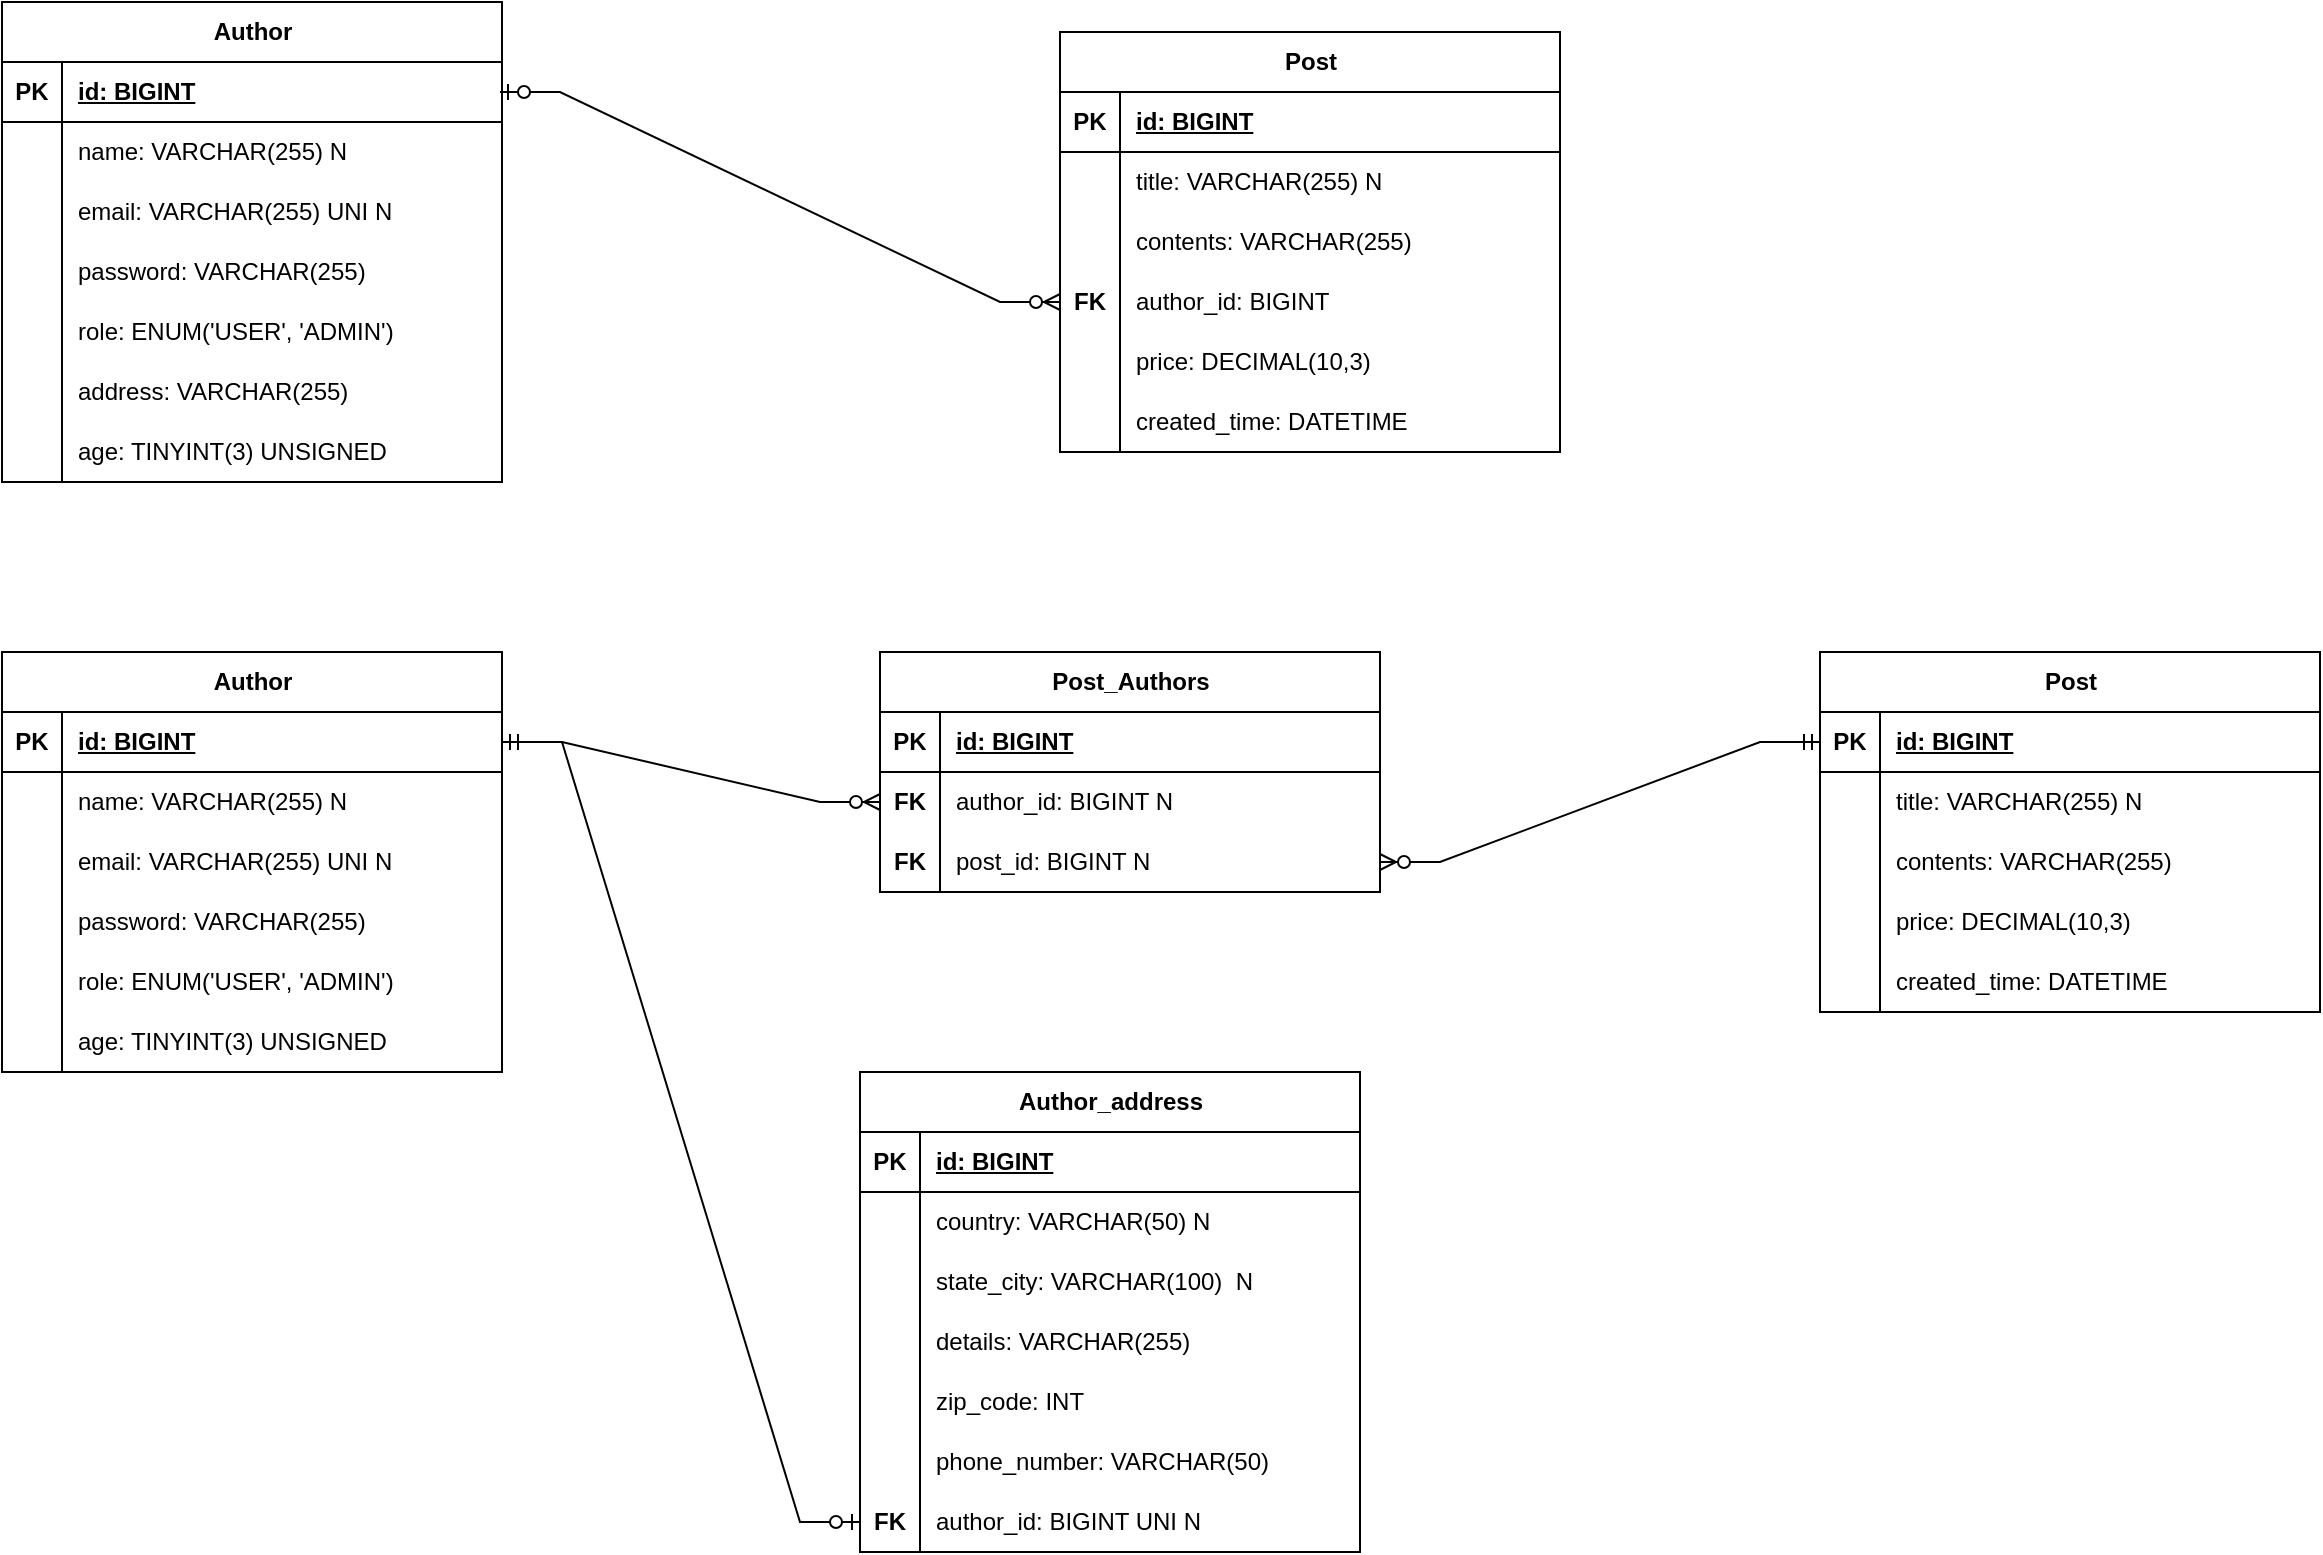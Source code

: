 <mxfile version="22.1.3" type="device">
  <diagram id="2Z0hgvbsrfVd4BnbN48x" name="페이지-1">
    <mxGraphModel dx="3225" dy="2504" grid="1" gridSize="10" guides="1" tooltips="1" connect="1" arrows="1" fold="1" page="1" pageScale="1" pageWidth="827" pageHeight="1169" math="0" shadow="0">
      <root>
        <mxCell id="0" />
        <mxCell id="1" parent="0" />
        <mxCell id="gBR6HZBk7JDJYlrjuQfi-1" value="Author" style="shape=table;startSize=30;container=1;collapsible=1;childLayout=tableLayout;fixedRows=1;rowLines=0;fontStyle=1;align=center;resizeLast=1;html=1;" vertex="1" parent="1">
          <mxGeometry x="500" y="-20" width="250" height="240" as="geometry" />
        </mxCell>
        <mxCell id="gBR6HZBk7JDJYlrjuQfi-2" value="" style="shape=tableRow;horizontal=0;startSize=0;swimlaneHead=0;swimlaneBody=0;fillColor=none;collapsible=0;dropTarget=0;points=[[0,0.5],[1,0.5]];portConstraint=eastwest;top=0;left=0;right=0;bottom=1;" vertex="1" parent="gBR6HZBk7JDJYlrjuQfi-1">
          <mxGeometry y="30" width="250" height="30" as="geometry" />
        </mxCell>
        <mxCell id="gBR6HZBk7JDJYlrjuQfi-3" value="PK" style="shape=partialRectangle;connectable=0;fillColor=none;top=0;left=0;bottom=0;right=0;fontStyle=1;overflow=hidden;whiteSpace=wrap;html=1;" vertex="1" parent="gBR6HZBk7JDJYlrjuQfi-2">
          <mxGeometry width="30" height="30" as="geometry">
            <mxRectangle width="30" height="30" as="alternateBounds" />
          </mxGeometry>
        </mxCell>
        <mxCell id="gBR6HZBk7JDJYlrjuQfi-4" value="id: BIGINT" style="shape=partialRectangle;connectable=0;fillColor=none;top=0;left=0;bottom=0;right=0;align=left;spacingLeft=6;fontStyle=5;overflow=hidden;whiteSpace=wrap;html=1;" vertex="1" parent="gBR6HZBk7JDJYlrjuQfi-2">
          <mxGeometry x="30" width="220" height="30" as="geometry">
            <mxRectangle width="220" height="30" as="alternateBounds" />
          </mxGeometry>
        </mxCell>
        <mxCell id="gBR6HZBk7JDJYlrjuQfi-5" value="" style="shape=tableRow;horizontal=0;startSize=0;swimlaneHead=0;swimlaneBody=0;fillColor=none;collapsible=0;dropTarget=0;points=[[0,0.5],[1,0.5]];portConstraint=eastwest;top=0;left=0;right=0;bottom=0;" vertex="1" parent="gBR6HZBk7JDJYlrjuQfi-1">
          <mxGeometry y="60" width="250" height="30" as="geometry" />
        </mxCell>
        <mxCell id="gBR6HZBk7JDJYlrjuQfi-6" value="" style="shape=partialRectangle;connectable=0;fillColor=none;top=0;left=0;bottom=0;right=0;editable=1;overflow=hidden;whiteSpace=wrap;html=1;" vertex="1" parent="gBR6HZBk7JDJYlrjuQfi-5">
          <mxGeometry width="30" height="30" as="geometry">
            <mxRectangle width="30" height="30" as="alternateBounds" />
          </mxGeometry>
        </mxCell>
        <mxCell id="gBR6HZBk7JDJYlrjuQfi-7" value="name: VARCHAR(255) N" style="shape=partialRectangle;connectable=0;fillColor=none;top=0;left=0;bottom=0;right=0;align=left;spacingLeft=6;overflow=hidden;whiteSpace=wrap;html=1;" vertex="1" parent="gBR6HZBk7JDJYlrjuQfi-5">
          <mxGeometry x="30" width="220" height="30" as="geometry">
            <mxRectangle width="220" height="30" as="alternateBounds" />
          </mxGeometry>
        </mxCell>
        <mxCell id="gBR6HZBk7JDJYlrjuQfi-8" value="" style="shape=tableRow;horizontal=0;startSize=0;swimlaneHead=0;swimlaneBody=0;fillColor=none;collapsible=0;dropTarget=0;points=[[0,0.5],[1,0.5]];portConstraint=eastwest;top=0;left=0;right=0;bottom=0;" vertex="1" parent="gBR6HZBk7JDJYlrjuQfi-1">
          <mxGeometry y="90" width="250" height="30" as="geometry" />
        </mxCell>
        <mxCell id="gBR6HZBk7JDJYlrjuQfi-9" value="" style="shape=partialRectangle;connectable=0;fillColor=none;top=0;left=0;bottom=0;right=0;editable=1;overflow=hidden;whiteSpace=wrap;html=1;" vertex="1" parent="gBR6HZBk7JDJYlrjuQfi-8">
          <mxGeometry width="30" height="30" as="geometry">
            <mxRectangle width="30" height="30" as="alternateBounds" />
          </mxGeometry>
        </mxCell>
        <mxCell id="gBR6HZBk7JDJYlrjuQfi-10" value="email: VARCHAR(255) UNI N" style="shape=partialRectangle;connectable=0;fillColor=none;top=0;left=0;bottom=0;right=0;align=left;spacingLeft=6;overflow=hidden;whiteSpace=wrap;html=1;" vertex="1" parent="gBR6HZBk7JDJYlrjuQfi-8">
          <mxGeometry x="30" width="220" height="30" as="geometry">
            <mxRectangle width="220" height="30" as="alternateBounds" />
          </mxGeometry>
        </mxCell>
        <mxCell id="gBR6HZBk7JDJYlrjuQfi-11" value="" style="shape=tableRow;horizontal=0;startSize=0;swimlaneHead=0;swimlaneBody=0;fillColor=none;collapsible=0;dropTarget=0;points=[[0,0.5],[1,0.5]];portConstraint=eastwest;top=0;left=0;right=0;bottom=0;" vertex="1" parent="gBR6HZBk7JDJYlrjuQfi-1">
          <mxGeometry y="120" width="250" height="30" as="geometry" />
        </mxCell>
        <mxCell id="gBR6HZBk7JDJYlrjuQfi-12" value="" style="shape=partialRectangle;connectable=0;fillColor=none;top=0;left=0;bottom=0;right=0;editable=1;overflow=hidden;whiteSpace=wrap;html=1;" vertex="1" parent="gBR6HZBk7JDJYlrjuQfi-11">
          <mxGeometry width="30" height="30" as="geometry">
            <mxRectangle width="30" height="30" as="alternateBounds" />
          </mxGeometry>
        </mxCell>
        <mxCell id="gBR6HZBk7JDJYlrjuQfi-13" value="password: VARCHAR(255)" style="shape=partialRectangle;connectable=0;fillColor=none;top=0;left=0;bottom=0;right=0;align=left;spacingLeft=6;overflow=hidden;whiteSpace=wrap;html=1;" vertex="1" parent="gBR6HZBk7JDJYlrjuQfi-11">
          <mxGeometry x="30" width="220" height="30" as="geometry">
            <mxRectangle width="220" height="30" as="alternateBounds" />
          </mxGeometry>
        </mxCell>
        <mxCell id="gBR6HZBk7JDJYlrjuQfi-14" value="" style="shape=tableRow;horizontal=0;startSize=0;swimlaneHead=0;swimlaneBody=0;fillColor=none;collapsible=0;dropTarget=0;points=[[0,0.5],[1,0.5]];portConstraint=eastwest;top=0;left=0;right=0;bottom=0;" vertex="1" parent="gBR6HZBk7JDJYlrjuQfi-1">
          <mxGeometry y="150" width="250" height="30" as="geometry" />
        </mxCell>
        <mxCell id="gBR6HZBk7JDJYlrjuQfi-15" value="" style="shape=partialRectangle;connectable=0;fillColor=none;top=0;left=0;bottom=0;right=0;editable=1;overflow=hidden;whiteSpace=wrap;html=1;" vertex="1" parent="gBR6HZBk7JDJYlrjuQfi-14">
          <mxGeometry width="30" height="30" as="geometry">
            <mxRectangle width="30" height="30" as="alternateBounds" />
          </mxGeometry>
        </mxCell>
        <mxCell id="gBR6HZBk7JDJYlrjuQfi-16" value="role: ENUM(&#39;USER&#39;, &#39;ADMIN&#39;)" style="shape=partialRectangle;connectable=0;fillColor=none;top=0;left=0;bottom=0;right=0;align=left;spacingLeft=6;overflow=hidden;whiteSpace=wrap;html=1;" vertex="1" parent="gBR6HZBk7JDJYlrjuQfi-14">
          <mxGeometry x="30" width="220" height="30" as="geometry">
            <mxRectangle width="220" height="30" as="alternateBounds" />
          </mxGeometry>
        </mxCell>
        <mxCell id="gBR6HZBk7JDJYlrjuQfi-17" value="" style="shape=tableRow;horizontal=0;startSize=0;swimlaneHead=0;swimlaneBody=0;fillColor=none;collapsible=0;dropTarget=0;points=[[0,0.5],[1,0.5]];portConstraint=eastwest;top=0;left=0;right=0;bottom=0;" vertex="1" parent="gBR6HZBk7JDJYlrjuQfi-1">
          <mxGeometry y="180" width="250" height="30" as="geometry" />
        </mxCell>
        <mxCell id="gBR6HZBk7JDJYlrjuQfi-18" value="" style="shape=partialRectangle;connectable=0;fillColor=none;top=0;left=0;bottom=0;right=0;editable=1;overflow=hidden;whiteSpace=wrap;html=1;" vertex="1" parent="gBR6HZBk7JDJYlrjuQfi-17">
          <mxGeometry width="30" height="30" as="geometry">
            <mxRectangle width="30" height="30" as="alternateBounds" />
          </mxGeometry>
        </mxCell>
        <mxCell id="gBR6HZBk7JDJYlrjuQfi-19" value="address: VARCHAR(255)" style="shape=partialRectangle;connectable=0;fillColor=none;top=0;left=0;bottom=0;right=0;align=left;spacingLeft=6;overflow=hidden;whiteSpace=wrap;html=1;" vertex="1" parent="gBR6HZBk7JDJYlrjuQfi-17">
          <mxGeometry x="30" width="220" height="30" as="geometry">
            <mxRectangle width="220" height="30" as="alternateBounds" />
          </mxGeometry>
        </mxCell>
        <mxCell id="gBR6HZBk7JDJYlrjuQfi-20" value="" style="shape=tableRow;horizontal=0;startSize=0;swimlaneHead=0;swimlaneBody=0;fillColor=none;collapsible=0;dropTarget=0;points=[[0,0.5],[1,0.5]];portConstraint=eastwest;top=0;left=0;right=0;bottom=0;" vertex="1" parent="gBR6HZBk7JDJYlrjuQfi-1">
          <mxGeometry y="210" width="250" height="30" as="geometry" />
        </mxCell>
        <mxCell id="gBR6HZBk7JDJYlrjuQfi-21" value="" style="shape=partialRectangle;connectable=0;fillColor=none;top=0;left=0;bottom=0;right=0;editable=1;overflow=hidden;whiteSpace=wrap;html=1;" vertex="1" parent="gBR6HZBk7JDJYlrjuQfi-20">
          <mxGeometry width="30" height="30" as="geometry">
            <mxRectangle width="30" height="30" as="alternateBounds" />
          </mxGeometry>
        </mxCell>
        <mxCell id="gBR6HZBk7JDJYlrjuQfi-22" value="age: TINYINT(3) UNSIGNED" style="shape=partialRectangle;connectable=0;fillColor=none;top=0;left=0;bottom=0;right=0;align=left;spacingLeft=6;overflow=hidden;whiteSpace=wrap;html=1;" vertex="1" parent="gBR6HZBk7JDJYlrjuQfi-20">
          <mxGeometry x="30" width="220" height="30" as="geometry">
            <mxRectangle width="220" height="30" as="alternateBounds" />
          </mxGeometry>
        </mxCell>
        <mxCell id="gBR6HZBk7JDJYlrjuQfi-23" value="Post" style="shape=table;startSize=30;container=1;collapsible=1;childLayout=tableLayout;fixedRows=1;rowLines=0;fontStyle=1;align=center;resizeLast=1;html=1;" vertex="1" parent="1">
          <mxGeometry x="1029" y="-5" width="250" height="210" as="geometry" />
        </mxCell>
        <mxCell id="gBR6HZBk7JDJYlrjuQfi-24" value="" style="shape=tableRow;horizontal=0;startSize=0;swimlaneHead=0;swimlaneBody=0;fillColor=none;collapsible=0;dropTarget=0;points=[[0,0.5],[1,0.5]];portConstraint=eastwest;top=0;left=0;right=0;bottom=1;" vertex="1" parent="gBR6HZBk7JDJYlrjuQfi-23">
          <mxGeometry y="30" width="250" height="30" as="geometry" />
        </mxCell>
        <mxCell id="gBR6HZBk7JDJYlrjuQfi-25" value="PK" style="shape=partialRectangle;connectable=0;fillColor=none;top=0;left=0;bottom=0;right=0;fontStyle=1;overflow=hidden;whiteSpace=wrap;html=1;" vertex="1" parent="gBR6HZBk7JDJYlrjuQfi-24">
          <mxGeometry width="30" height="30" as="geometry">
            <mxRectangle width="30" height="30" as="alternateBounds" />
          </mxGeometry>
        </mxCell>
        <mxCell id="gBR6HZBk7JDJYlrjuQfi-26" value="id: BIGINT" style="shape=partialRectangle;connectable=0;fillColor=none;top=0;left=0;bottom=0;right=0;align=left;spacingLeft=6;fontStyle=5;overflow=hidden;whiteSpace=wrap;html=1;" vertex="1" parent="gBR6HZBk7JDJYlrjuQfi-24">
          <mxGeometry x="30" width="220" height="30" as="geometry">
            <mxRectangle width="220" height="30" as="alternateBounds" />
          </mxGeometry>
        </mxCell>
        <mxCell id="gBR6HZBk7JDJYlrjuQfi-27" value="" style="shape=tableRow;horizontal=0;startSize=0;swimlaneHead=0;swimlaneBody=0;fillColor=none;collapsible=0;dropTarget=0;points=[[0,0.5],[1,0.5]];portConstraint=eastwest;top=0;left=0;right=0;bottom=0;" vertex="1" parent="gBR6HZBk7JDJYlrjuQfi-23">
          <mxGeometry y="60" width="250" height="30" as="geometry" />
        </mxCell>
        <mxCell id="gBR6HZBk7JDJYlrjuQfi-28" value="" style="shape=partialRectangle;connectable=0;fillColor=none;top=0;left=0;bottom=0;right=0;editable=1;overflow=hidden;whiteSpace=wrap;html=1;" vertex="1" parent="gBR6HZBk7JDJYlrjuQfi-27">
          <mxGeometry width="30" height="30" as="geometry">
            <mxRectangle width="30" height="30" as="alternateBounds" />
          </mxGeometry>
        </mxCell>
        <mxCell id="gBR6HZBk7JDJYlrjuQfi-29" value="title: VARCHAR(255) N" style="shape=partialRectangle;connectable=0;fillColor=none;top=0;left=0;bottom=0;right=0;align=left;spacingLeft=6;overflow=hidden;whiteSpace=wrap;html=1;" vertex="1" parent="gBR6HZBk7JDJYlrjuQfi-27">
          <mxGeometry x="30" width="220" height="30" as="geometry">
            <mxRectangle width="220" height="30" as="alternateBounds" />
          </mxGeometry>
        </mxCell>
        <mxCell id="gBR6HZBk7JDJYlrjuQfi-30" value="" style="shape=tableRow;horizontal=0;startSize=0;swimlaneHead=0;swimlaneBody=0;fillColor=none;collapsible=0;dropTarget=0;points=[[0,0.5],[1,0.5]];portConstraint=eastwest;top=0;left=0;right=0;bottom=0;" vertex="1" parent="gBR6HZBk7JDJYlrjuQfi-23">
          <mxGeometry y="90" width="250" height="30" as="geometry" />
        </mxCell>
        <mxCell id="gBR6HZBk7JDJYlrjuQfi-31" value="" style="shape=partialRectangle;connectable=0;fillColor=none;top=0;left=0;bottom=0;right=0;editable=1;overflow=hidden;whiteSpace=wrap;html=1;" vertex="1" parent="gBR6HZBk7JDJYlrjuQfi-30">
          <mxGeometry width="30" height="30" as="geometry">
            <mxRectangle width="30" height="30" as="alternateBounds" />
          </mxGeometry>
        </mxCell>
        <mxCell id="gBR6HZBk7JDJYlrjuQfi-32" value="contents: VARCHAR(255)" style="shape=partialRectangle;connectable=0;fillColor=none;top=0;left=0;bottom=0;right=0;align=left;spacingLeft=6;overflow=hidden;whiteSpace=wrap;html=1;" vertex="1" parent="gBR6HZBk7JDJYlrjuQfi-30">
          <mxGeometry x="30" width="220" height="30" as="geometry">
            <mxRectangle width="220" height="30" as="alternateBounds" />
          </mxGeometry>
        </mxCell>
        <mxCell id="gBR6HZBk7JDJYlrjuQfi-33" value="" style="shape=tableRow;horizontal=0;startSize=0;swimlaneHead=0;swimlaneBody=0;fillColor=none;collapsible=0;dropTarget=0;points=[[0,0.5],[1,0.5]];portConstraint=eastwest;top=0;left=0;right=0;bottom=0;" vertex="1" parent="gBR6HZBk7JDJYlrjuQfi-23">
          <mxGeometry y="120" width="250" height="30" as="geometry" />
        </mxCell>
        <mxCell id="gBR6HZBk7JDJYlrjuQfi-34" value="FK" style="shape=partialRectangle;connectable=0;fillColor=none;top=0;left=0;bottom=0;right=0;editable=1;overflow=hidden;whiteSpace=wrap;html=1;fontStyle=1" vertex="1" parent="gBR6HZBk7JDJYlrjuQfi-33">
          <mxGeometry width="30" height="30" as="geometry">
            <mxRectangle width="30" height="30" as="alternateBounds" />
          </mxGeometry>
        </mxCell>
        <mxCell id="gBR6HZBk7JDJYlrjuQfi-35" value="author_id: BIGINT" style="shape=partialRectangle;connectable=0;fillColor=none;top=0;left=0;bottom=0;right=0;align=left;spacingLeft=6;overflow=hidden;whiteSpace=wrap;html=1;" vertex="1" parent="gBR6HZBk7JDJYlrjuQfi-33">
          <mxGeometry x="30" width="220" height="30" as="geometry">
            <mxRectangle width="220" height="30" as="alternateBounds" />
          </mxGeometry>
        </mxCell>
        <mxCell id="gBR6HZBk7JDJYlrjuQfi-36" value="" style="shape=tableRow;horizontal=0;startSize=0;swimlaneHead=0;swimlaneBody=0;fillColor=none;collapsible=0;dropTarget=0;points=[[0,0.5],[1,0.5]];portConstraint=eastwest;top=0;left=0;right=0;bottom=0;" vertex="1" parent="gBR6HZBk7JDJYlrjuQfi-23">
          <mxGeometry y="150" width="250" height="30" as="geometry" />
        </mxCell>
        <mxCell id="gBR6HZBk7JDJYlrjuQfi-37" value="" style="shape=partialRectangle;connectable=0;fillColor=none;top=0;left=0;bottom=0;right=0;editable=1;overflow=hidden;whiteSpace=wrap;html=1;" vertex="1" parent="gBR6HZBk7JDJYlrjuQfi-36">
          <mxGeometry width="30" height="30" as="geometry">
            <mxRectangle width="30" height="30" as="alternateBounds" />
          </mxGeometry>
        </mxCell>
        <mxCell id="gBR6HZBk7JDJYlrjuQfi-38" value="price: DECIMAL(10,3)" style="shape=partialRectangle;connectable=0;fillColor=none;top=0;left=0;bottom=0;right=0;align=left;spacingLeft=6;overflow=hidden;whiteSpace=wrap;html=1;" vertex="1" parent="gBR6HZBk7JDJYlrjuQfi-36">
          <mxGeometry x="30" width="220" height="30" as="geometry">
            <mxRectangle width="220" height="30" as="alternateBounds" />
          </mxGeometry>
        </mxCell>
        <mxCell id="gBR6HZBk7JDJYlrjuQfi-39" value="" style="shape=tableRow;horizontal=0;startSize=0;swimlaneHead=0;swimlaneBody=0;fillColor=none;collapsible=0;dropTarget=0;points=[[0,0.5],[1,0.5]];portConstraint=eastwest;top=0;left=0;right=0;bottom=0;" vertex="1" parent="gBR6HZBk7JDJYlrjuQfi-23">
          <mxGeometry y="180" width="250" height="30" as="geometry" />
        </mxCell>
        <mxCell id="gBR6HZBk7JDJYlrjuQfi-40" value="" style="shape=partialRectangle;connectable=0;fillColor=none;top=0;left=0;bottom=0;right=0;editable=1;overflow=hidden;whiteSpace=wrap;html=1;" vertex="1" parent="gBR6HZBk7JDJYlrjuQfi-39">
          <mxGeometry width="30" height="30" as="geometry">
            <mxRectangle width="30" height="30" as="alternateBounds" />
          </mxGeometry>
        </mxCell>
        <mxCell id="gBR6HZBk7JDJYlrjuQfi-41" value="created_time: DATETIME" style="shape=partialRectangle;connectable=0;fillColor=none;top=0;left=0;bottom=0;right=0;align=left;spacingLeft=6;overflow=hidden;whiteSpace=wrap;html=1;" vertex="1" parent="gBR6HZBk7JDJYlrjuQfi-39">
          <mxGeometry x="30" width="220" height="30" as="geometry">
            <mxRectangle width="220" height="30" as="alternateBounds" />
          </mxGeometry>
        </mxCell>
        <mxCell id="gBR6HZBk7JDJYlrjuQfi-42" value="" style="edgeStyle=entityRelationEdgeStyle;fontSize=12;html=1;endArrow=ERzeroToMany;startArrow=ERzeroToOne;rounded=0;entryX=0;entryY=0.5;entryDx=0;entryDy=0;" edge="1" parent="1" target="gBR6HZBk7JDJYlrjuQfi-33">
          <mxGeometry width="100" height="100" relative="1" as="geometry">
            <mxPoint x="749" y="25" as="sourcePoint" />
            <mxPoint x="1029" y="120" as="targetPoint" />
          </mxGeometry>
        </mxCell>
        <mxCell id="gBR6HZBk7JDJYlrjuQfi-43" value="Author" style="shape=table;startSize=30;container=1;collapsible=1;childLayout=tableLayout;fixedRows=1;rowLines=0;fontStyle=1;align=center;resizeLast=1;html=1;" vertex="1" parent="1">
          <mxGeometry x="500" y="305" width="250" height="210" as="geometry" />
        </mxCell>
        <mxCell id="gBR6HZBk7JDJYlrjuQfi-44" value="" style="shape=tableRow;horizontal=0;startSize=0;swimlaneHead=0;swimlaneBody=0;fillColor=none;collapsible=0;dropTarget=0;points=[[0,0.5],[1,0.5]];portConstraint=eastwest;top=0;left=0;right=0;bottom=1;" vertex="1" parent="gBR6HZBk7JDJYlrjuQfi-43">
          <mxGeometry y="30" width="250" height="30" as="geometry" />
        </mxCell>
        <mxCell id="gBR6HZBk7JDJYlrjuQfi-45" value="PK" style="shape=partialRectangle;connectable=0;fillColor=none;top=0;left=0;bottom=0;right=0;fontStyle=1;overflow=hidden;whiteSpace=wrap;html=1;" vertex="1" parent="gBR6HZBk7JDJYlrjuQfi-44">
          <mxGeometry width="30" height="30" as="geometry">
            <mxRectangle width="30" height="30" as="alternateBounds" />
          </mxGeometry>
        </mxCell>
        <mxCell id="gBR6HZBk7JDJYlrjuQfi-46" value="id: BIGINT" style="shape=partialRectangle;connectable=0;fillColor=none;top=0;left=0;bottom=0;right=0;align=left;spacingLeft=6;fontStyle=5;overflow=hidden;whiteSpace=wrap;html=1;" vertex="1" parent="gBR6HZBk7JDJYlrjuQfi-44">
          <mxGeometry x="30" width="220" height="30" as="geometry">
            <mxRectangle width="220" height="30" as="alternateBounds" />
          </mxGeometry>
        </mxCell>
        <mxCell id="gBR6HZBk7JDJYlrjuQfi-47" value="" style="shape=tableRow;horizontal=0;startSize=0;swimlaneHead=0;swimlaneBody=0;fillColor=none;collapsible=0;dropTarget=0;points=[[0,0.5],[1,0.5]];portConstraint=eastwest;top=0;left=0;right=0;bottom=0;" vertex="1" parent="gBR6HZBk7JDJYlrjuQfi-43">
          <mxGeometry y="60" width="250" height="30" as="geometry" />
        </mxCell>
        <mxCell id="gBR6HZBk7JDJYlrjuQfi-48" value="" style="shape=partialRectangle;connectable=0;fillColor=none;top=0;left=0;bottom=0;right=0;editable=1;overflow=hidden;whiteSpace=wrap;html=1;" vertex="1" parent="gBR6HZBk7JDJYlrjuQfi-47">
          <mxGeometry width="30" height="30" as="geometry">
            <mxRectangle width="30" height="30" as="alternateBounds" />
          </mxGeometry>
        </mxCell>
        <mxCell id="gBR6HZBk7JDJYlrjuQfi-49" value="name: VARCHAR(255) N" style="shape=partialRectangle;connectable=0;fillColor=none;top=0;left=0;bottom=0;right=0;align=left;spacingLeft=6;overflow=hidden;whiteSpace=wrap;html=1;" vertex="1" parent="gBR6HZBk7JDJYlrjuQfi-47">
          <mxGeometry x="30" width="220" height="30" as="geometry">
            <mxRectangle width="220" height="30" as="alternateBounds" />
          </mxGeometry>
        </mxCell>
        <mxCell id="gBR6HZBk7JDJYlrjuQfi-50" value="" style="shape=tableRow;horizontal=0;startSize=0;swimlaneHead=0;swimlaneBody=0;fillColor=none;collapsible=0;dropTarget=0;points=[[0,0.5],[1,0.5]];portConstraint=eastwest;top=0;left=0;right=0;bottom=0;" vertex="1" parent="gBR6HZBk7JDJYlrjuQfi-43">
          <mxGeometry y="90" width="250" height="30" as="geometry" />
        </mxCell>
        <mxCell id="gBR6HZBk7JDJYlrjuQfi-51" value="" style="shape=partialRectangle;connectable=0;fillColor=none;top=0;left=0;bottom=0;right=0;editable=1;overflow=hidden;whiteSpace=wrap;html=1;" vertex="1" parent="gBR6HZBk7JDJYlrjuQfi-50">
          <mxGeometry width="30" height="30" as="geometry">
            <mxRectangle width="30" height="30" as="alternateBounds" />
          </mxGeometry>
        </mxCell>
        <mxCell id="gBR6HZBk7JDJYlrjuQfi-52" value="email: VARCHAR(255) UNI N" style="shape=partialRectangle;connectable=0;fillColor=none;top=0;left=0;bottom=0;right=0;align=left;spacingLeft=6;overflow=hidden;whiteSpace=wrap;html=1;" vertex="1" parent="gBR6HZBk7JDJYlrjuQfi-50">
          <mxGeometry x="30" width="220" height="30" as="geometry">
            <mxRectangle width="220" height="30" as="alternateBounds" />
          </mxGeometry>
        </mxCell>
        <mxCell id="gBR6HZBk7JDJYlrjuQfi-53" value="" style="shape=tableRow;horizontal=0;startSize=0;swimlaneHead=0;swimlaneBody=0;fillColor=none;collapsible=0;dropTarget=0;points=[[0,0.5],[1,0.5]];portConstraint=eastwest;top=0;left=0;right=0;bottom=0;" vertex="1" parent="gBR6HZBk7JDJYlrjuQfi-43">
          <mxGeometry y="120" width="250" height="30" as="geometry" />
        </mxCell>
        <mxCell id="gBR6HZBk7JDJYlrjuQfi-54" value="" style="shape=partialRectangle;connectable=0;fillColor=none;top=0;left=0;bottom=0;right=0;editable=1;overflow=hidden;whiteSpace=wrap;html=1;" vertex="1" parent="gBR6HZBk7JDJYlrjuQfi-53">
          <mxGeometry width="30" height="30" as="geometry">
            <mxRectangle width="30" height="30" as="alternateBounds" />
          </mxGeometry>
        </mxCell>
        <mxCell id="gBR6HZBk7JDJYlrjuQfi-55" value="password: VARCHAR(255)" style="shape=partialRectangle;connectable=0;fillColor=none;top=0;left=0;bottom=0;right=0;align=left;spacingLeft=6;overflow=hidden;whiteSpace=wrap;html=1;" vertex="1" parent="gBR6HZBk7JDJYlrjuQfi-53">
          <mxGeometry x="30" width="220" height="30" as="geometry">
            <mxRectangle width="220" height="30" as="alternateBounds" />
          </mxGeometry>
        </mxCell>
        <mxCell id="gBR6HZBk7JDJYlrjuQfi-56" value="" style="shape=tableRow;horizontal=0;startSize=0;swimlaneHead=0;swimlaneBody=0;fillColor=none;collapsible=0;dropTarget=0;points=[[0,0.5],[1,0.5]];portConstraint=eastwest;top=0;left=0;right=0;bottom=0;" vertex="1" parent="gBR6HZBk7JDJYlrjuQfi-43">
          <mxGeometry y="150" width="250" height="30" as="geometry" />
        </mxCell>
        <mxCell id="gBR6HZBk7JDJYlrjuQfi-57" value="" style="shape=partialRectangle;connectable=0;fillColor=none;top=0;left=0;bottom=0;right=0;editable=1;overflow=hidden;whiteSpace=wrap;html=1;" vertex="1" parent="gBR6HZBk7JDJYlrjuQfi-56">
          <mxGeometry width="30" height="30" as="geometry">
            <mxRectangle width="30" height="30" as="alternateBounds" />
          </mxGeometry>
        </mxCell>
        <mxCell id="gBR6HZBk7JDJYlrjuQfi-58" value="role: ENUM(&#39;USER&#39;, &#39;ADMIN&#39;)" style="shape=partialRectangle;connectable=0;fillColor=none;top=0;left=0;bottom=0;right=0;align=left;spacingLeft=6;overflow=hidden;whiteSpace=wrap;html=1;" vertex="1" parent="gBR6HZBk7JDJYlrjuQfi-56">
          <mxGeometry x="30" width="220" height="30" as="geometry">
            <mxRectangle width="220" height="30" as="alternateBounds" />
          </mxGeometry>
        </mxCell>
        <mxCell id="gBR6HZBk7JDJYlrjuQfi-59" value="" style="shape=tableRow;horizontal=0;startSize=0;swimlaneHead=0;swimlaneBody=0;fillColor=none;collapsible=0;dropTarget=0;points=[[0,0.5],[1,0.5]];portConstraint=eastwest;top=0;left=0;right=0;bottom=0;" vertex="1" parent="gBR6HZBk7JDJYlrjuQfi-43">
          <mxGeometry y="180" width="250" height="30" as="geometry" />
        </mxCell>
        <mxCell id="gBR6HZBk7JDJYlrjuQfi-60" value="" style="shape=partialRectangle;connectable=0;fillColor=none;top=0;left=0;bottom=0;right=0;editable=1;overflow=hidden;whiteSpace=wrap;html=1;" vertex="1" parent="gBR6HZBk7JDJYlrjuQfi-59">
          <mxGeometry width="30" height="30" as="geometry">
            <mxRectangle width="30" height="30" as="alternateBounds" />
          </mxGeometry>
        </mxCell>
        <mxCell id="gBR6HZBk7JDJYlrjuQfi-61" value="age: TINYINT(3) UNSIGNED" style="shape=partialRectangle;connectable=0;fillColor=none;top=0;left=0;bottom=0;right=0;align=left;spacingLeft=6;overflow=hidden;whiteSpace=wrap;html=1;" vertex="1" parent="gBR6HZBk7JDJYlrjuQfi-59">
          <mxGeometry x="30" width="220" height="30" as="geometry">
            <mxRectangle width="220" height="30" as="alternateBounds" />
          </mxGeometry>
        </mxCell>
        <mxCell id="gBR6HZBk7JDJYlrjuQfi-62" value="Author_address" style="shape=table;startSize=30;container=1;collapsible=1;childLayout=tableLayout;fixedRows=1;rowLines=0;fontStyle=1;align=center;resizeLast=1;html=1;" vertex="1" parent="1">
          <mxGeometry x="929" y="515" width="250" height="240" as="geometry" />
        </mxCell>
        <mxCell id="gBR6HZBk7JDJYlrjuQfi-63" value="" style="shape=tableRow;horizontal=0;startSize=0;swimlaneHead=0;swimlaneBody=0;fillColor=none;collapsible=0;dropTarget=0;points=[[0,0.5],[1,0.5]];portConstraint=eastwest;top=0;left=0;right=0;bottom=1;" vertex="1" parent="gBR6HZBk7JDJYlrjuQfi-62">
          <mxGeometry y="30" width="250" height="30" as="geometry" />
        </mxCell>
        <mxCell id="gBR6HZBk7JDJYlrjuQfi-64" value="PK" style="shape=partialRectangle;connectable=0;fillColor=none;top=0;left=0;bottom=0;right=0;fontStyle=1;overflow=hidden;whiteSpace=wrap;html=1;" vertex="1" parent="gBR6HZBk7JDJYlrjuQfi-63">
          <mxGeometry width="30" height="30" as="geometry">
            <mxRectangle width="30" height="30" as="alternateBounds" />
          </mxGeometry>
        </mxCell>
        <mxCell id="gBR6HZBk7JDJYlrjuQfi-65" value="id: BIGINT" style="shape=partialRectangle;connectable=0;fillColor=none;top=0;left=0;bottom=0;right=0;align=left;spacingLeft=6;fontStyle=5;overflow=hidden;whiteSpace=wrap;html=1;" vertex="1" parent="gBR6HZBk7JDJYlrjuQfi-63">
          <mxGeometry x="30" width="220" height="30" as="geometry">
            <mxRectangle width="220" height="30" as="alternateBounds" />
          </mxGeometry>
        </mxCell>
        <mxCell id="gBR6HZBk7JDJYlrjuQfi-66" value="" style="shape=tableRow;horizontal=0;startSize=0;swimlaneHead=0;swimlaneBody=0;fillColor=none;collapsible=0;dropTarget=0;points=[[0,0.5],[1,0.5]];portConstraint=eastwest;top=0;left=0;right=0;bottom=0;" vertex="1" parent="gBR6HZBk7JDJYlrjuQfi-62">
          <mxGeometry y="60" width="250" height="30" as="geometry" />
        </mxCell>
        <mxCell id="gBR6HZBk7JDJYlrjuQfi-67" value="" style="shape=partialRectangle;connectable=0;fillColor=none;top=0;left=0;bottom=0;right=0;editable=1;overflow=hidden;whiteSpace=wrap;html=1;" vertex="1" parent="gBR6HZBk7JDJYlrjuQfi-66">
          <mxGeometry width="30" height="30" as="geometry">
            <mxRectangle width="30" height="30" as="alternateBounds" />
          </mxGeometry>
        </mxCell>
        <mxCell id="gBR6HZBk7JDJYlrjuQfi-68" value="country: VARCHAR(50) N" style="shape=partialRectangle;connectable=0;fillColor=none;top=0;left=0;bottom=0;right=0;align=left;spacingLeft=6;overflow=hidden;whiteSpace=wrap;html=1;" vertex="1" parent="gBR6HZBk7JDJYlrjuQfi-66">
          <mxGeometry x="30" width="220" height="30" as="geometry">
            <mxRectangle width="220" height="30" as="alternateBounds" />
          </mxGeometry>
        </mxCell>
        <mxCell id="gBR6HZBk7JDJYlrjuQfi-69" value="" style="shape=tableRow;horizontal=0;startSize=0;swimlaneHead=0;swimlaneBody=0;fillColor=none;collapsible=0;dropTarget=0;points=[[0,0.5],[1,0.5]];portConstraint=eastwest;top=0;left=0;right=0;bottom=0;" vertex="1" parent="gBR6HZBk7JDJYlrjuQfi-62">
          <mxGeometry y="90" width="250" height="30" as="geometry" />
        </mxCell>
        <mxCell id="gBR6HZBk7JDJYlrjuQfi-70" value="" style="shape=partialRectangle;connectable=0;fillColor=none;top=0;left=0;bottom=0;right=0;editable=1;overflow=hidden;whiteSpace=wrap;html=1;" vertex="1" parent="gBR6HZBk7JDJYlrjuQfi-69">
          <mxGeometry width="30" height="30" as="geometry">
            <mxRectangle width="30" height="30" as="alternateBounds" />
          </mxGeometry>
        </mxCell>
        <mxCell id="gBR6HZBk7JDJYlrjuQfi-71" value="state_city: VARCHAR(100)&amp;nbsp; N" style="shape=partialRectangle;connectable=0;fillColor=none;top=0;left=0;bottom=0;right=0;align=left;spacingLeft=6;overflow=hidden;whiteSpace=wrap;html=1;" vertex="1" parent="gBR6HZBk7JDJYlrjuQfi-69">
          <mxGeometry x="30" width="220" height="30" as="geometry">
            <mxRectangle width="220" height="30" as="alternateBounds" />
          </mxGeometry>
        </mxCell>
        <mxCell id="gBR6HZBk7JDJYlrjuQfi-72" value="" style="shape=tableRow;horizontal=0;startSize=0;swimlaneHead=0;swimlaneBody=0;fillColor=none;collapsible=0;dropTarget=0;points=[[0,0.5],[1,0.5]];portConstraint=eastwest;top=0;left=0;right=0;bottom=0;" vertex="1" parent="gBR6HZBk7JDJYlrjuQfi-62">
          <mxGeometry y="120" width="250" height="30" as="geometry" />
        </mxCell>
        <mxCell id="gBR6HZBk7JDJYlrjuQfi-73" value="" style="shape=partialRectangle;connectable=0;fillColor=none;top=0;left=0;bottom=0;right=0;editable=1;overflow=hidden;whiteSpace=wrap;html=1;" vertex="1" parent="gBR6HZBk7JDJYlrjuQfi-72">
          <mxGeometry width="30" height="30" as="geometry">
            <mxRectangle width="30" height="30" as="alternateBounds" />
          </mxGeometry>
        </mxCell>
        <mxCell id="gBR6HZBk7JDJYlrjuQfi-74" value="details: VARCHAR(255)" style="shape=partialRectangle;connectable=0;fillColor=none;top=0;left=0;bottom=0;right=0;align=left;spacingLeft=6;overflow=hidden;whiteSpace=wrap;html=1;" vertex="1" parent="gBR6HZBk7JDJYlrjuQfi-72">
          <mxGeometry x="30" width="220" height="30" as="geometry">
            <mxRectangle width="220" height="30" as="alternateBounds" />
          </mxGeometry>
        </mxCell>
        <mxCell id="gBR6HZBk7JDJYlrjuQfi-75" value="" style="shape=tableRow;horizontal=0;startSize=0;swimlaneHead=0;swimlaneBody=0;fillColor=none;collapsible=0;dropTarget=0;points=[[0,0.5],[1,0.5]];portConstraint=eastwest;top=0;left=0;right=0;bottom=0;" vertex="1" parent="gBR6HZBk7JDJYlrjuQfi-62">
          <mxGeometry y="150" width="250" height="30" as="geometry" />
        </mxCell>
        <mxCell id="gBR6HZBk7JDJYlrjuQfi-76" value="" style="shape=partialRectangle;connectable=0;fillColor=none;top=0;left=0;bottom=0;right=0;editable=1;overflow=hidden;whiteSpace=wrap;html=1;" vertex="1" parent="gBR6HZBk7JDJYlrjuQfi-75">
          <mxGeometry width="30" height="30" as="geometry">
            <mxRectangle width="30" height="30" as="alternateBounds" />
          </mxGeometry>
        </mxCell>
        <mxCell id="gBR6HZBk7JDJYlrjuQfi-77" value="zip_code: INT" style="shape=partialRectangle;connectable=0;fillColor=none;top=0;left=0;bottom=0;right=0;align=left;spacingLeft=6;overflow=hidden;whiteSpace=wrap;html=1;" vertex="1" parent="gBR6HZBk7JDJYlrjuQfi-75">
          <mxGeometry x="30" width="220" height="30" as="geometry">
            <mxRectangle width="220" height="30" as="alternateBounds" />
          </mxGeometry>
        </mxCell>
        <mxCell id="gBR6HZBk7JDJYlrjuQfi-78" value="" style="shape=tableRow;horizontal=0;startSize=0;swimlaneHead=0;swimlaneBody=0;fillColor=none;collapsible=0;dropTarget=0;points=[[0,0.5],[1,0.5]];portConstraint=eastwest;top=0;left=0;right=0;bottom=0;" vertex="1" parent="gBR6HZBk7JDJYlrjuQfi-62">
          <mxGeometry y="180" width="250" height="30" as="geometry" />
        </mxCell>
        <mxCell id="gBR6HZBk7JDJYlrjuQfi-79" value="" style="shape=partialRectangle;connectable=0;fillColor=none;top=0;left=0;bottom=0;right=0;editable=1;overflow=hidden;whiteSpace=wrap;html=1;" vertex="1" parent="gBR6HZBk7JDJYlrjuQfi-78">
          <mxGeometry width="30" height="30" as="geometry">
            <mxRectangle width="30" height="30" as="alternateBounds" />
          </mxGeometry>
        </mxCell>
        <mxCell id="gBR6HZBk7JDJYlrjuQfi-80" value="phone_number: VARCHAR(50)" style="shape=partialRectangle;connectable=0;fillColor=none;top=0;left=0;bottom=0;right=0;align=left;spacingLeft=6;overflow=hidden;whiteSpace=wrap;html=1;" vertex="1" parent="gBR6HZBk7JDJYlrjuQfi-78">
          <mxGeometry x="30" width="220" height="30" as="geometry">
            <mxRectangle width="220" height="30" as="alternateBounds" />
          </mxGeometry>
        </mxCell>
        <mxCell id="gBR6HZBk7JDJYlrjuQfi-81" value="" style="shape=tableRow;horizontal=0;startSize=0;swimlaneHead=0;swimlaneBody=0;fillColor=none;collapsible=0;dropTarget=0;points=[[0,0.5],[1,0.5]];portConstraint=eastwest;top=0;left=0;right=0;bottom=0;" vertex="1" parent="gBR6HZBk7JDJYlrjuQfi-62">
          <mxGeometry y="210" width="250" height="30" as="geometry" />
        </mxCell>
        <mxCell id="gBR6HZBk7JDJYlrjuQfi-82" value="&lt;span&gt;FK&lt;/span&gt;" style="shape=partialRectangle;connectable=0;fillColor=none;top=0;left=0;bottom=0;right=0;editable=1;overflow=hidden;whiteSpace=wrap;html=1;fontStyle=1" vertex="1" parent="gBR6HZBk7JDJYlrjuQfi-81">
          <mxGeometry width="30" height="30" as="geometry">
            <mxRectangle width="30" height="30" as="alternateBounds" />
          </mxGeometry>
        </mxCell>
        <mxCell id="gBR6HZBk7JDJYlrjuQfi-83" value="author_id: BIGINT UNI N" style="shape=partialRectangle;connectable=0;fillColor=none;top=0;left=0;bottom=0;right=0;align=left;spacingLeft=6;overflow=hidden;whiteSpace=wrap;html=1;" vertex="1" parent="gBR6HZBk7JDJYlrjuQfi-81">
          <mxGeometry x="30" width="220" height="30" as="geometry">
            <mxRectangle width="220" height="30" as="alternateBounds" />
          </mxGeometry>
        </mxCell>
        <mxCell id="gBR6HZBk7JDJYlrjuQfi-84" value="" style="edgeStyle=entityRelationEdgeStyle;fontSize=12;html=1;endArrow=ERzeroToOne;startArrow=ERmandOne;rounded=0;exitX=1;exitY=0.5;exitDx=0;exitDy=0;entryX=0;entryY=0.5;entryDx=0;entryDy=0;" edge="1" parent="1" source="gBR6HZBk7JDJYlrjuQfi-44" target="gBR6HZBk7JDJYlrjuQfi-81">
          <mxGeometry width="100" height="100" relative="1" as="geometry">
            <mxPoint x="440" y="670" as="sourcePoint" />
            <mxPoint x="540" y="570" as="targetPoint" />
          </mxGeometry>
        </mxCell>
        <mxCell id="gBR6HZBk7JDJYlrjuQfi-85" value="Post" style="shape=table;startSize=30;container=1;collapsible=1;childLayout=tableLayout;fixedRows=1;rowLines=0;fontStyle=1;align=center;resizeLast=1;html=1;" vertex="1" parent="1">
          <mxGeometry x="1409" y="305" width="250" height="180" as="geometry" />
        </mxCell>
        <mxCell id="gBR6HZBk7JDJYlrjuQfi-86" value="" style="shape=tableRow;horizontal=0;startSize=0;swimlaneHead=0;swimlaneBody=0;fillColor=none;collapsible=0;dropTarget=0;points=[[0,0.5],[1,0.5]];portConstraint=eastwest;top=0;left=0;right=0;bottom=1;" vertex="1" parent="gBR6HZBk7JDJYlrjuQfi-85">
          <mxGeometry y="30" width="250" height="30" as="geometry" />
        </mxCell>
        <mxCell id="gBR6HZBk7JDJYlrjuQfi-87" value="PK" style="shape=partialRectangle;connectable=0;fillColor=none;top=0;left=0;bottom=0;right=0;fontStyle=1;overflow=hidden;whiteSpace=wrap;html=1;" vertex="1" parent="gBR6HZBk7JDJYlrjuQfi-86">
          <mxGeometry width="30" height="30" as="geometry">
            <mxRectangle width="30" height="30" as="alternateBounds" />
          </mxGeometry>
        </mxCell>
        <mxCell id="gBR6HZBk7JDJYlrjuQfi-88" value="id: BIGINT" style="shape=partialRectangle;connectable=0;fillColor=none;top=0;left=0;bottom=0;right=0;align=left;spacingLeft=6;fontStyle=5;overflow=hidden;whiteSpace=wrap;html=1;" vertex="1" parent="gBR6HZBk7JDJYlrjuQfi-86">
          <mxGeometry x="30" width="220" height="30" as="geometry">
            <mxRectangle width="220" height="30" as="alternateBounds" />
          </mxGeometry>
        </mxCell>
        <mxCell id="gBR6HZBk7JDJYlrjuQfi-89" value="" style="shape=tableRow;horizontal=0;startSize=0;swimlaneHead=0;swimlaneBody=0;fillColor=none;collapsible=0;dropTarget=0;points=[[0,0.5],[1,0.5]];portConstraint=eastwest;top=0;left=0;right=0;bottom=0;" vertex="1" parent="gBR6HZBk7JDJYlrjuQfi-85">
          <mxGeometry y="60" width="250" height="30" as="geometry" />
        </mxCell>
        <mxCell id="gBR6HZBk7JDJYlrjuQfi-90" value="" style="shape=partialRectangle;connectable=0;fillColor=none;top=0;left=0;bottom=0;right=0;editable=1;overflow=hidden;whiteSpace=wrap;html=1;" vertex="1" parent="gBR6HZBk7JDJYlrjuQfi-89">
          <mxGeometry width="30" height="30" as="geometry">
            <mxRectangle width="30" height="30" as="alternateBounds" />
          </mxGeometry>
        </mxCell>
        <mxCell id="gBR6HZBk7JDJYlrjuQfi-91" value="title: VARCHAR(255) N" style="shape=partialRectangle;connectable=0;fillColor=none;top=0;left=0;bottom=0;right=0;align=left;spacingLeft=6;overflow=hidden;whiteSpace=wrap;html=1;" vertex="1" parent="gBR6HZBk7JDJYlrjuQfi-89">
          <mxGeometry x="30" width="220" height="30" as="geometry">
            <mxRectangle width="220" height="30" as="alternateBounds" />
          </mxGeometry>
        </mxCell>
        <mxCell id="gBR6HZBk7JDJYlrjuQfi-92" value="" style="shape=tableRow;horizontal=0;startSize=0;swimlaneHead=0;swimlaneBody=0;fillColor=none;collapsible=0;dropTarget=0;points=[[0,0.5],[1,0.5]];portConstraint=eastwest;top=0;left=0;right=0;bottom=0;" vertex="1" parent="gBR6HZBk7JDJYlrjuQfi-85">
          <mxGeometry y="90" width="250" height="30" as="geometry" />
        </mxCell>
        <mxCell id="gBR6HZBk7JDJYlrjuQfi-93" value="" style="shape=partialRectangle;connectable=0;fillColor=none;top=0;left=0;bottom=0;right=0;editable=1;overflow=hidden;whiteSpace=wrap;html=1;" vertex="1" parent="gBR6HZBk7JDJYlrjuQfi-92">
          <mxGeometry width="30" height="30" as="geometry">
            <mxRectangle width="30" height="30" as="alternateBounds" />
          </mxGeometry>
        </mxCell>
        <mxCell id="gBR6HZBk7JDJYlrjuQfi-94" value="contents: VARCHAR(255)" style="shape=partialRectangle;connectable=0;fillColor=none;top=0;left=0;bottom=0;right=0;align=left;spacingLeft=6;overflow=hidden;whiteSpace=wrap;html=1;" vertex="1" parent="gBR6HZBk7JDJYlrjuQfi-92">
          <mxGeometry x="30" width="220" height="30" as="geometry">
            <mxRectangle width="220" height="30" as="alternateBounds" />
          </mxGeometry>
        </mxCell>
        <mxCell id="gBR6HZBk7JDJYlrjuQfi-95" value="" style="shape=tableRow;horizontal=0;startSize=0;swimlaneHead=0;swimlaneBody=0;fillColor=none;collapsible=0;dropTarget=0;points=[[0,0.5],[1,0.5]];portConstraint=eastwest;top=0;left=0;right=0;bottom=0;" vertex="1" parent="gBR6HZBk7JDJYlrjuQfi-85">
          <mxGeometry y="120" width="250" height="30" as="geometry" />
        </mxCell>
        <mxCell id="gBR6HZBk7JDJYlrjuQfi-96" value="" style="shape=partialRectangle;connectable=0;fillColor=none;top=0;left=0;bottom=0;right=0;editable=1;overflow=hidden;whiteSpace=wrap;html=1;" vertex="1" parent="gBR6HZBk7JDJYlrjuQfi-95">
          <mxGeometry width="30" height="30" as="geometry">
            <mxRectangle width="30" height="30" as="alternateBounds" />
          </mxGeometry>
        </mxCell>
        <mxCell id="gBR6HZBk7JDJYlrjuQfi-97" value="price: DECIMAL(10,3)" style="shape=partialRectangle;connectable=0;fillColor=none;top=0;left=0;bottom=0;right=0;align=left;spacingLeft=6;overflow=hidden;whiteSpace=wrap;html=1;" vertex="1" parent="gBR6HZBk7JDJYlrjuQfi-95">
          <mxGeometry x="30" width="220" height="30" as="geometry">
            <mxRectangle width="220" height="30" as="alternateBounds" />
          </mxGeometry>
        </mxCell>
        <mxCell id="gBR6HZBk7JDJYlrjuQfi-98" value="" style="shape=tableRow;horizontal=0;startSize=0;swimlaneHead=0;swimlaneBody=0;fillColor=none;collapsible=0;dropTarget=0;points=[[0,0.5],[1,0.5]];portConstraint=eastwest;top=0;left=0;right=0;bottom=0;" vertex="1" parent="gBR6HZBk7JDJYlrjuQfi-85">
          <mxGeometry y="150" width="250" height="30" as="geometry" />
        </mxCell>
        <mxCell id="gBR6HZBk7JDJYlrjuQfi-99" value="" style="shape=partialRectangle;connectable=0;fillColor=none;top=0;left=0;bottom=0;right=0;editable=1;overflow=hidden;whiteSpace=wrap;html=1;" vertex="1" parent="gBR6HZBk7JDJYlrjuQfi-98">
          <mxGeometry width="30" height="30" as="geometry">
            <mxRectangle width="30" height="30" as="alternateBounds" />
          </mxGeometry>
        </mxCell>
        <mxCell id="gBR6HZBk7JDJYlrjuQfi-100" value="created_time: DATETIME" style="shape=partialRectangle;connectable=0;fillColor=none;top=0;left=0;bottom=0;right=0;align=left;spacingLeft=6;overflow=hidden;whiteSpace=wrap;html=1;" vertex="1" parent="gBR6HZBk7JDJYlrjuQfi-98">
          <mxGeometry x="30" width="220" height="30" as="geometry">
            <mxRectangle width="220" height="30" as="alternateBounds" />
          </mxGeometry>
        </mxCell>
        <mxCell id="gBR6HZBk7JDJYlrjuQfi-101" value="Post_Authors" style="shape=table;startSize=30;container=1;collapsible=1;childLayout=tableLayout;fixedRows=1;rowLines=0;fontStyle=1;align=center;resizeLast=1;html=1;" vertex="1" parent="1">
          <mxGeometry x="939" y="305" width="250" height="120" as="geometry" />
        </mxCell>
        <mxCell id="gBR6HZBk7JDJYlrjuQfi-102" value="" style="shape=tableRow;horizontal=0;startSize=0;swimlaneHead=0;swimlaneBody=0;fillColor=none;collapsible=0;dropTarget=0;points=[[0,0.5],[1,0.5]];portConstraint=eastwest;top=0;left=0;right=0;bottom=1;" vertex="1" parent="gBR6HZBk7JDJYlrjuQfi-101">
          <mxGeometry y="30" width="250" height="30" as="geometry" />
        </mxCell>
        <mxCell id="gBR6HZBk7JDJYlrjuQfi-103" value="PK" style="shape=partialRectangle;connectable=0;fillColor=none;top=0;left=0;bottom=0;right=0;fontStyle=1;overflow=hidden;whiteSpace=wrap;html=1;" vertex="1" parent="gBR6HZBk7JDJYlrjuQfi-102">
          <mxGeometry width="30" height="30" as="geometry">
            <mxRectangle width="30" height="30" as="alternateBounds" />
          </mxGeometry>
        </mxCell>
        <mxCell id="gBR6HZBk7JDJYlrjuQfi-104" value="id: BIGINT" style="shape=partialRectangle;connectable=0;fillColor=none;top=0;left=0;bottom=0;right=0;align=left;spacingLeft=6;fontStyle=5;overflow=hidden;whiteSpace=wrap;html=1;" vertex="1" parent="gBR6HZBk7JDJYlrjuQfi-102">
          <mxGeometry x="30" width="220" height="30" as="geometry">
            <mxRectangle width="220" height="30" as="alternateBounds" />
          </mxGeometry>
        </mxCell>
        <mxCell id="gBR6HZBk7JDJYlrjuQfi-105" value="" style="shape=tableRow;horizontal=0;startSize=0;swimlaneHead=0;swimlaneBody=0;fillColor=none;collapsible=0;dropTarget=0;points=[[0,0.5],[1,0.5]];portConstraint=eastwest;top=0;left=0;right=0;bottom=0;" vertex="1" parent="gBR6HZBk7JDJYlrjuQfi-101">
          <mxGeometry y="60" width="250" height="30" as="geometry" />
        </mxCell>
        <mxCell id="gBR6HZBk7JDJYlrjuQfi-106" value="FK" style="shape=partialRectangle;connectable=0;fillColor=none;top=0;left=0;bottom=0;right=0;editable=1;overflow=hidden;whiteSpace=wrap;html=1;fontStyle=1" vertex="1" parent="gBR6HZBk7JDJYlrjuQfi-105">
          <mxGeometry width="30" height="30" as="geometry">
            <mxRectangle width="30" height="30" as="alternateBounds" />
          </mxGeometry>
        </mxCell>
        <mxCell id="gBR6HZBk7JDJYlrjuQfi-107" value="author_id: BIGINT N" style="shape=partialRectangle;connectable=0;fillColor=none;top=0;left=0;bottom=0;right=0;align=left;spacingLeft=6;overflow=hidden;whiteSpace=wrap;html=1;" vertex="1" parent="gBR6HZBk7JDJYlrjuQfi-105">
          <mxGeometry x="30" width="220" height="30" as="geometry">
            <mxRectangle width="220" height="30" as="alternateBounds" />
          </mxGeometry>
        </mxCell>
        <mxCell id="gBR6HZBk7JDJYlrjuQfi-108" value="" style="shape=tableRow;horizontal=0;startSize=0;swimlaneHead=0;swimlaneBody=0;fillColor=none;collapsible=0;dropTarget=0;points=[[0,0.5],[1,0.5]];portConstraint=eastwest;top=0;left=0;right=0;bottom=0;" vertex="1" parent="gBR6HZBk7JDJYlrjuQfi-101">
          <mxGeometry y="90" width="250" height="30" as="geometry" />
        </mxCell>
        <mxCell id="gBR6HZBk7JDJYlrjuQfi-109" value="FK" style="shape=partialRectangle;connectable=0;fillColor=none;top=0;left=0;bottom=0;right=0;editable=1;overflow=hidden;whiteSpace=wrap;html=1;fontStyle=1" vertex="1" parent="gBR6HZBk7JDJYlrjuQfi-108">
          <mxGeometry width="30" height="30" as="geometry">
            <mxRectangle width="30" height="30" as="alternateBounds" />
          </mxGeometry>
        </mxCell>
        <mxCell id="gBR6HZBk7JDJYlrjuQfi-110" value="post_id: BIGINT N" style="shape=partialRectangle;connectable=0;fillColor=none;top=0;left=0;bottom=0;right=0;align=left;spacingLeft=6;overflow=hidden;whiteSpace=wrap;html=1;" vertex="1" parent="gBR6HZBk7JDJYlrjuQfi-108">
          <mxGeometry x="30" width="220" height="30" as="geometry">
            <mxRectangle width="220" height="30" as="alternateBounds" />
          </mxGeometry>
        </mxCell>
        <mxCell id="gBR6HZBk7JDJYlrjuQfi-111" value="" style="edgeStyle=entityRelationEdgeStyle;fontSize=12;html=1;endArrow=ERzeroToMany;startArrow=ERmandOne;rounded=0;entryX=0;entryY=0.5;entryDx=0;entryDy=0;exitX=1;exitY=0.5;exitDx=0;exitDy=0;" edge="1" parent="1" source="gBR6HZBk7JDJYlrjuQfi-44" target="gBR6HZBk7JDJYlrjuQfi-105">
          <mxGeometry width="100" height="100" relative="1" as="geometry">
            <mxPoint x="749" y="430" as="sourcePoint" />
            <mxPoint x="849" y="330" as="targetPoint" />
          </mxGeometry>
        </mxCell>
        <mxCell id="gBR6HZBk7JDJYlrjuQfi-112" value="" style="edgeStyle=entityRelationEdgeStyle;fontSize=12;html=1;endArrow=ERzeroToMany;startArrow=ERmandOne;rounded=0;entryX=1;entryY=0.5;entryDx=0;entryDy=0;exitX=0;exitY=0.5;exitDx=0;exitDy=0;" edge="1" parent="1" source="gBR6HZBk7JDJYlrjuQfi-86" target="gBR6HZBk7JDJYlrjuQfi-108">
          <mxGeometry width="100" height="100" relative="1" as="geometry">
            <mxPoint x="1299" y="455" as="sourcePoint" />
            <mxPoint x="1329" y="455" as="targetPoint" />
          </mxGeometry>
        </mxCell>
      </root>
    </mxGraphModel>
  </diagram>
</mxfile>
